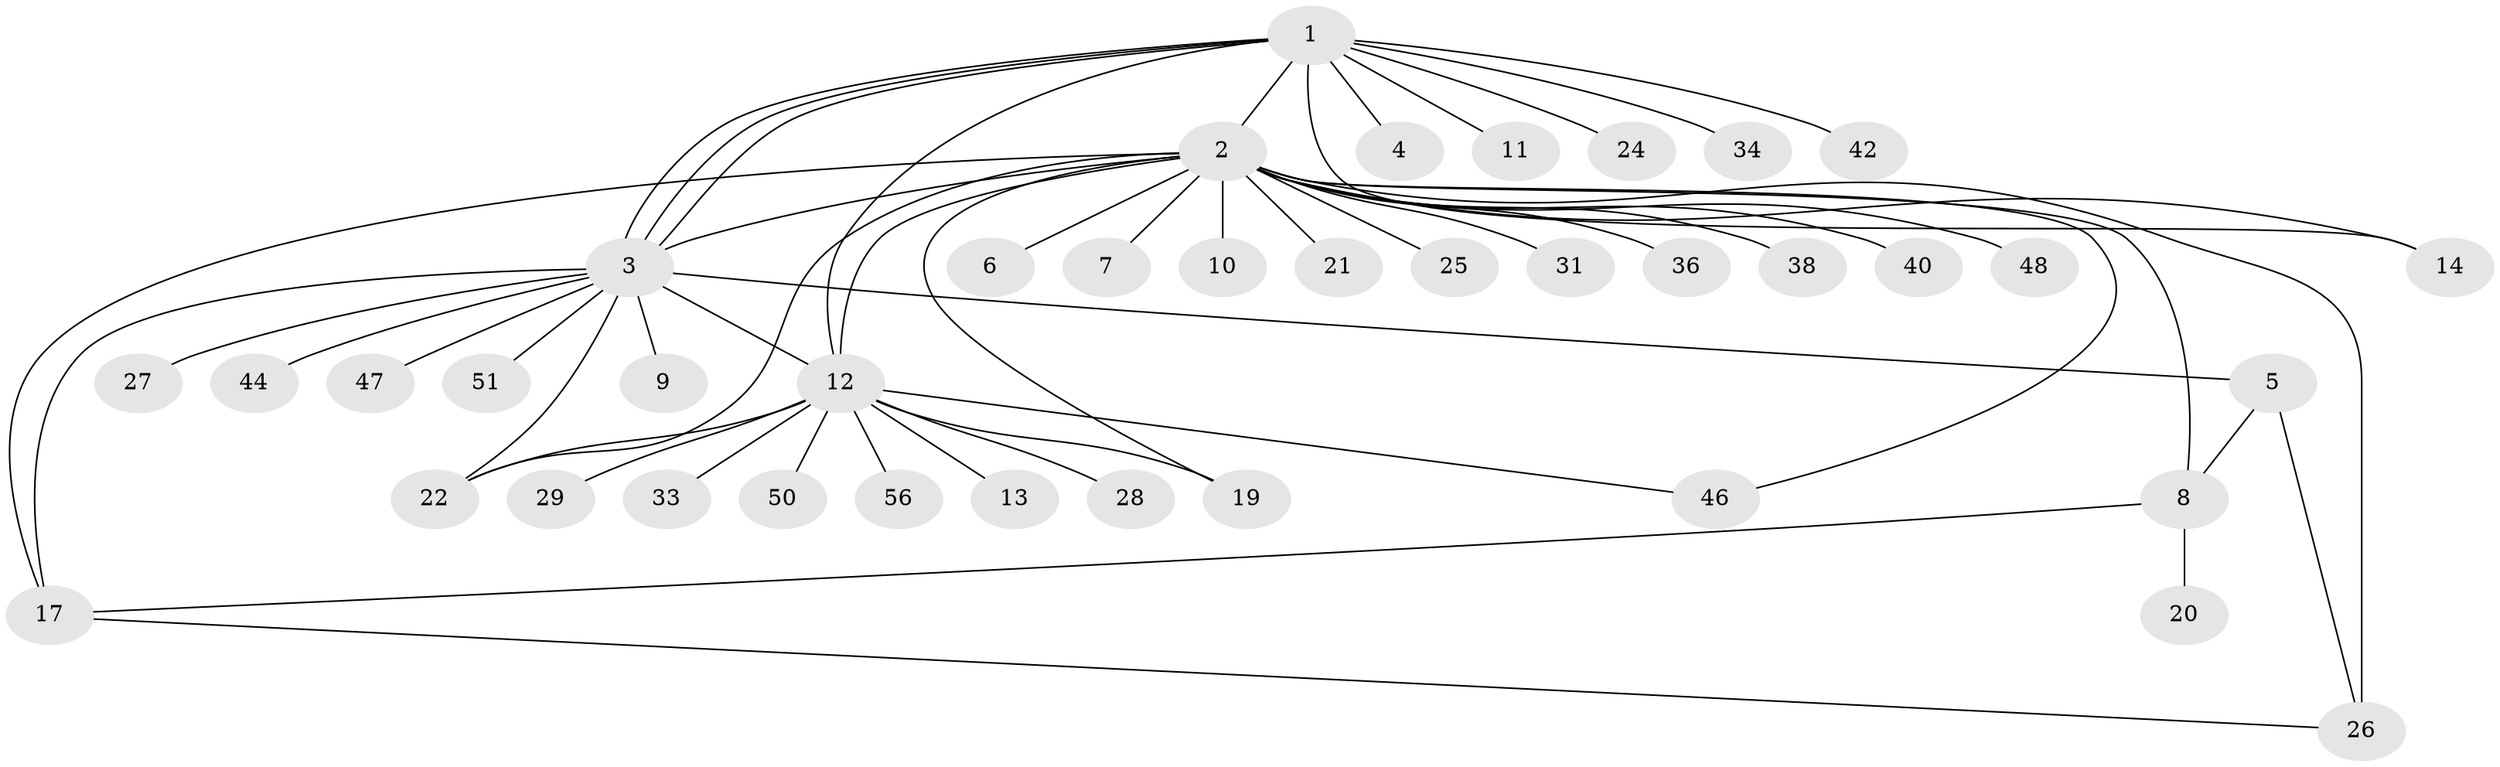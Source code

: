// original degree distribution, {11: 0.017857142857142856, 21: 0.017857142857142856, 14: 0.017857142857142856, 1: 0.6071428571428571, 4: 0.10714285714285714, 2: 0.07142857142857142, 12: 0.017857142857142856, 3: 0.14285714285714285}
// Generated by graph-tools (version 1.1) at 2025/18/03/04/25 18:18:16]
// undirected, 39 vertices, 53 edges
graph export_dot {
graph [start="1"]
  node [color=gray90,style=filled];
  1;
  2;
  3 [super="+43"];
  4;
  5 [super="+53"];
  6;
  7 [super="+18"];
  8 [super="+16"];
  9;
  10;
  11;
  12 [super="+15+39"];
  13 [super="+35+54+23"];
  14 [super="+52"];
  17 [super="+37"];
  19 [super="+30"];
  20;
  21;
  22 [super="+32"];
  24;
  25;
  26;
  27;
  28;
  29;
  31;
  33;
  34;
  36;
  38;
  40;
  42;
  44;
  46 [super="+49"];
  47;
  48;
  50;
  51;
  56;
  1 -- 2;
  1 -- 3;
  1 -- 3;
  1 -- 3;
  1 -- 4;
  1 -- 11;
  1 -- 12;
  1 -- 14;
  1 -- 24;
  1 -- 34;
  1 -- 42;
  2 -- 3;
  2 -- 6;
  2 -- 7;
  2 -- 10;
  2 -- 12;
  2 -- 14;
  2 -- 17 [weight=2];
  2 -- 19;
  2 -- 21;
  2 -- 22;
  2 -- 25;
  2 -- 26;
  2 -- 31;
  2 -- 36;
  2 -- 38;
  2 -- 40;
  2 -- 46;
  2 -- 48;
  2 -- 8;
  3 -- 5;
  3 -- 9;
  3 -- 17;
  3 -- 22;
  3 -- 27;
  3 -- 44;
  3 -- 47;
  3 -- 51;
  3 -- 12;
  5 -- 8;
  5 -- 26;
  8 -- 17;
  8 -- 20;
  12 -- 13 [weight=2];
  12 -- 28;
  12 -- 33;
  12 -- 46;
  12 -- 50;
  12 -- 56;
  12 -- 29;
  12 -- 22;
  12 -- 19;
  17 -- 26;
}
